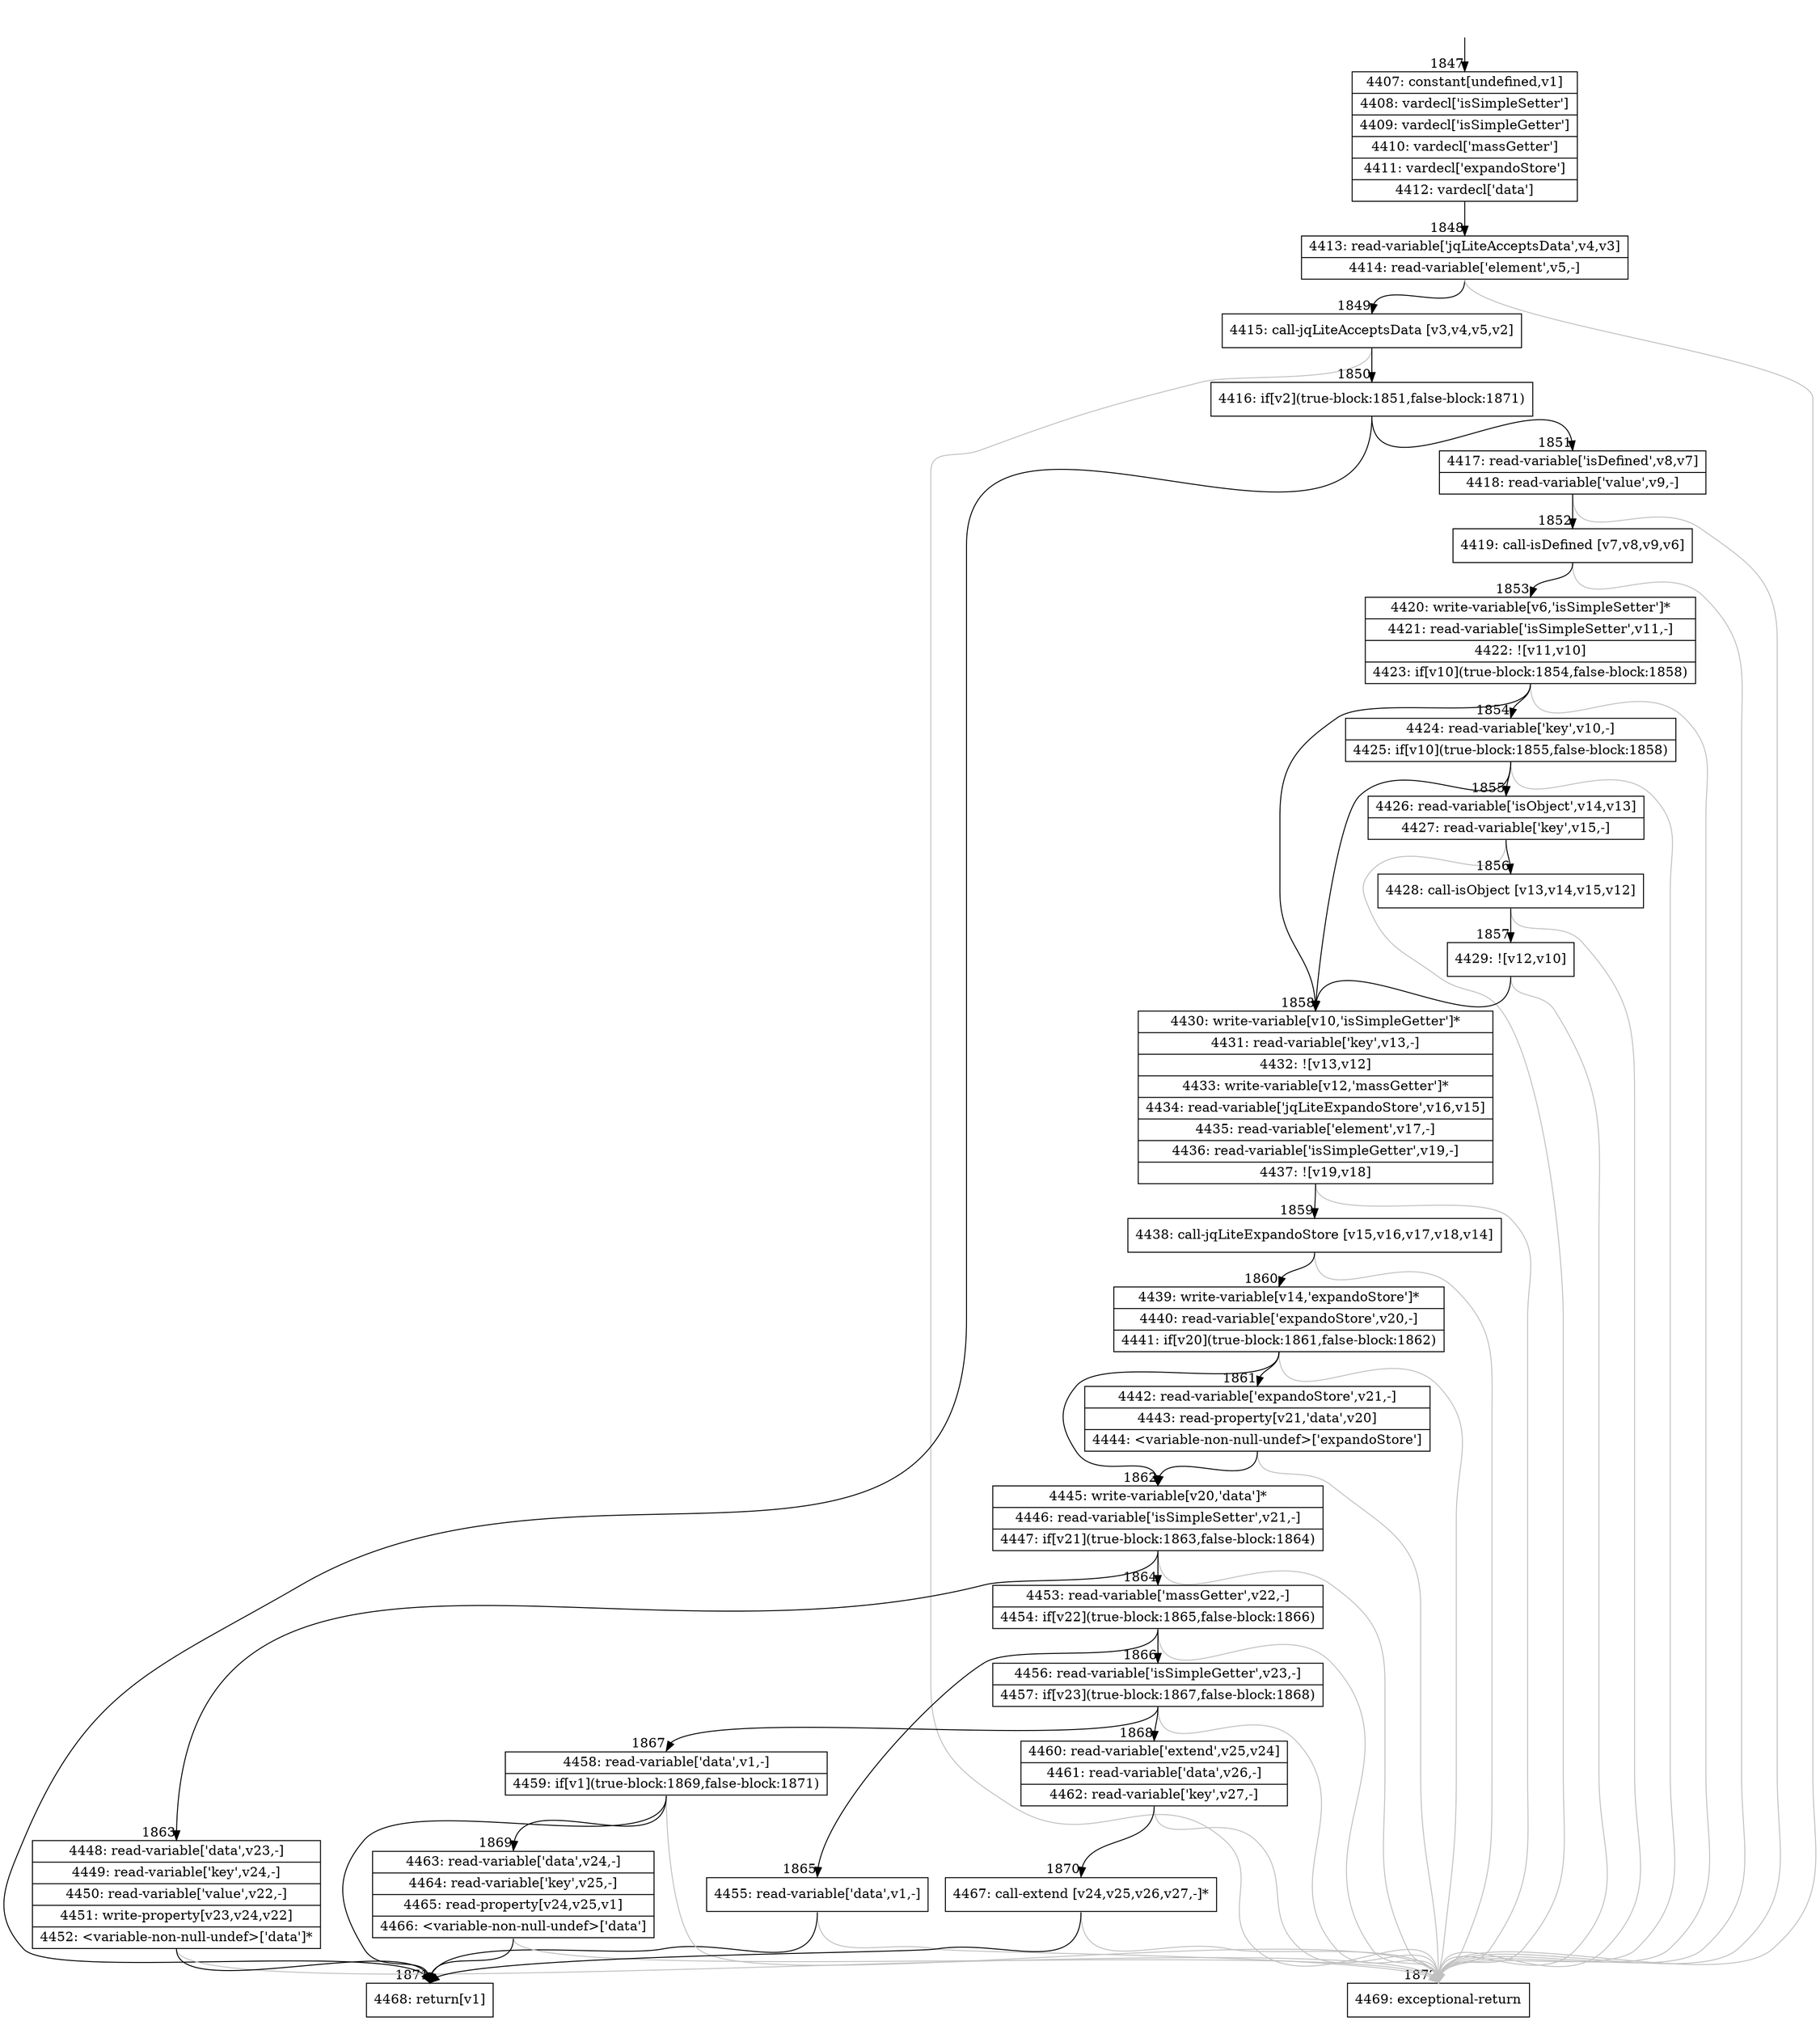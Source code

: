 digraph {
rankdir="TD"
BB_entry138[shape=none,label=""];
BB_entry138 -> BB1847 [tailport=s, headport=n, headlabel="    1847"]
BB1847 [shape=record label="{4407: constant[undefined,v1]|4408: vardecl['isSimpleSetter']|4409: vardecl['isSimpleGetter']|4410: vardecl['massGetter']|4411: vardecl['expandoStore']|4412: vardecl['data']}" ] 
BB1847 -> BB1848 [tailport=s, headport=n, headlabel="      1848"]
BB1848 [shape=record label="{4413: read-variable['jqLiteAcceptsData',v4,v3]|4414: read-variable['element',v5,-]}" ] 
BB1848 -> BB1849 [tailport=s, headport=n, headlabel="      1849"]
BB1848 -> BB1872 [tailport=s, headport=n, color=gray, headlabel="      1872"]
BB1849 [shape=record label="{4415: call-jqLiteAcceptsData [v3,v4,v5,v2]}" ] 
BB1849 -> BB1850 [tailport=s, headport=n, headlabel="      1850"]
BB1849 -> BB1872 [tailport=s, headport=n, color=gray]
BB1850 [shape=record label="{4416: if[v2](true-block:1851,false-block:1871)}" ] 
BB1850 -> BB1851 [tailport=s, headport=n, headlabel="      1851"]
BB1850 -> BB1871 [tailport=s, headport=n, headlabel="      1871"]
BB1851 [shape=record label="{4417: read-variable['isDefined',v8,v7]|4418: read-variable['value',v9,-]}" ] 
BB1851 -> BB1852 [tailport=s, headport=n, headlabel="      1852"]
BB1851 -> BB1872 [tailport=s, headport=n, color=gray]
BB1852 [shape=record label="{4419: call-isDefined [v7,v8,v9,v6]}" ] 
BB1852 -> BB1853 [tailport=s, headport=n, headlabel="      1853"]
BB1852 -> BB1872 [tailport=s, headport=n, color=gray]
BB1853 [shape=record label="{4420: write-variable[v6,'isSimpleSetter']*|4421: read-variable['isSimpleSetter',v11,-]|4422: ![v11,v10]|4423: if[v10](true-block:1854,false-block:1858)}" ] 
BB1853 -> BB1858 [tailport=s, headport=n, headlabel="      1858"]
BB1853 -> BB1854 [tailport=s, headport=n, headlabel="      1854"]
BB1853 -> BB1872 [tailport=s, headport=n, color=gray]
BB1854 [shape=record label="{4424: read-variable['key',v10,-]|4425: if[v10](true-block:1855,false-block:1858)}" ] 
BB1854 -> BB1858 [tailport=s, headport=n]
BB1854 -> BB1855 [tailport=s, headport=n, headlabel="      1855"]
BB1854 -> BB1872 [tailport=s, headport=n, color=gray]
BB1855 [shape=record label="{4426: read-variable['isObject',v14,v13]|4427: read-variable['key',v15,-]}" ] 
BB1855 -> BB1856 [tailport=s, headport=n, headlabel="      1856"]
BB1855 -> BB1872 [tailport=s, headport=n, color=gray]
BB1856 [shape=record label="{4428: call-isObject [v13,v14,v15,v12]}" ] 
BB1856 -> BB1857 [tailport=s, headport=n, headlabel="      1857"]
BB1856 -> BB1872 [tailport=s, headport=n, color=gray]
BB1857 [shape=record label="{4429: ![v12,v10]}" ] 
BB1857 -> BB1858 [tailport=s, headport=n]
BB1857 -> BB1872 [tailport=s, headport=n, color=gray]
BB1858 [shape=record label="{4430: write-variable[v10,'isSimpleGetter']*|4431: read-variable['key',v13,-]|4432: ![v13,v12]|4433: write-variable[v12,'massGetter']*|4434: read-variable['jqLiteExpandoStore',v16,v15]|4435: read-variable['element',v17,-]|4436: read-variable['isSimpleGetter',v19,-]|4437: ![v19,v18]}" ] 
BB1858 -> BB1859 [tailport=s, headport=n, headlabel="      1859"]
BB1858 -> BB1872 [tailport=s, headport=n, color=gray]
BB1859 [shape=record label="{4438: call-jqLiteExpandoStore [v15,v16,v17,v18,v14]}" ] 
BB1859 -> BB1860 [tailport=s, headport=n, headlabel="      1860"]
BB1859 -> BB1872 [tailport=s, headport=n, color=gray]
BB1860 [shape=record label="{4439: write-variable[v14,'expandoStore']*|4440: read-variable['expandoStore',v20,-]|4441: if[v20](true-block:1861,false-block:1862)}" ] 
BB1860 -> BB1862 [tailport=s, headport=n, headlabel="      1862"]
BB1860 -> BB1861 [tailport=s, headport=n, headlabel="      1861"]
BB1860 -> BB1872 [tailport=s, headport=n, color=gray]
BB1861 [shape=record label="{4442: read-variable['expandoStore',v21,-]|4443: read-property[v21,'data',v20]|4444: \<variable-non-null-undef\>['expandoStore']}" ] 
BB1861 -> BB1862 [tailport=s, headport=n]
BB1861 -> BB1872 [tailport=s, headport=n, color=gray]
BB1862 [shape=record label="{4445: write-variable[v20,'data']*|4446: read-variable['isSimpleSetter',v21,-]|4447: if[v21](true-block:1863,false-block:1864)}" ] 
BB1862 -> BB1863 [tailport=s, headport=n, headlabel="      1863"]
BB1862 -> BB1864 [tailport=s, headport=n, headlabel="      1864"]
BB1862 -> BB1872 [tailport=s, headport=n, color=gray]
BB1863 [shape=record label="{4448: read-variable['data',v23,-]|4449: read-variable['key',v24,-]|4450: read-variable['value',v22,-]|4451: write-property[v23,v24,v22]|4452: \<variable-non-null-undef\>['data']*}" ] 
BB1863 -> BB1871 [tailport=s, headport=n]
BB1863 -> BB1872 [tailport=s, headport=n, color=gray]
BB1864 [shape=record label="{4453: read-variable['massGetter',v22,-]|4454: if[v22](true-block:1865,false-block:1866)}" ] 
BB1864 -> BB1865 [tailport=s, headport=n, headlabel="      1865"]
BB1864 -> BB1866 [tailport=s, headport=n, headlabel="      1866"]
BB1864 -> BB1872 [tailport=s, headport=n, color=gray]
BB1865 [shape=record label="{4455: read-variable['data',v1,-]}" ] 
BB1865 -> BB1871 [tailport=s, headport=n]
BB1865 -> BB1872 [tailport=s, headport=n, color=gray]
BB1866 [shape=record label="{4456: read-variable['isSimpleGetter',v23,-]|4457: if[v23](true-block:1867,false-block:1868)}" ] 
BB1866 -> BB1867 [tailport=s, headport=n, headlabel="      1867"]
BB1866 -> BB1868 [tailport=s, headport=n, headlabel="      1868"]
BB1866 -> BB1872 [tailport=s, headport=n, color=gray]
BB1867 [shape=record label="{4458: read-variable['data',v1,-]|4459: if[v1](true-block:1869,false-block:1871)}" ] 
BB1867 -> BB1871 [tailport=s, headport=n]
BB1867 -> BB1869 [tailport=s, headport=n, headlabel="      1869"]
BB1867 -> BB1872 [tailport=s, headport=n, color=gray]
BB1868 [shape=record label="{4460: read-variable['extend',v25,v24]|4461: read-variable['data',v26,-]|4462: read-variable['key',v27,-]}" ] 
BB1868 -> BB1870 [tailport=s, headport=n, headlabel="      1870"]
BB1868 -> BB1872 [tailport=s, headport=n, color=gray]
BB1869 [shape=record label="{4463: read-variable['data',v24,-]|4464: read-variable['key',v25,-]|4465: read-property[v24,v25,v1]|4466: \<variable-non-null-undef\>['data']}" ] 
BB1869 -> BB1871 [tailport=s, headport=n]
BB1869 -> BB1872 [tailport=s, headport=n, color=gray]
BB1870 [shape=record label="{4467: call-extend [v24,v25,v26,v27,-]*}" ] 
BB1870 -> BB1871 [tailport=s, headport=n]
BB1870 -> BB1872 [tailport=s, headport=n, color=gray]
BB1871 [shape=record label="{4468: return[v1]}" ] 
BB1872 [shape=record label="{4469: exceptional-return}" ] 
//#$~ 2869
}
